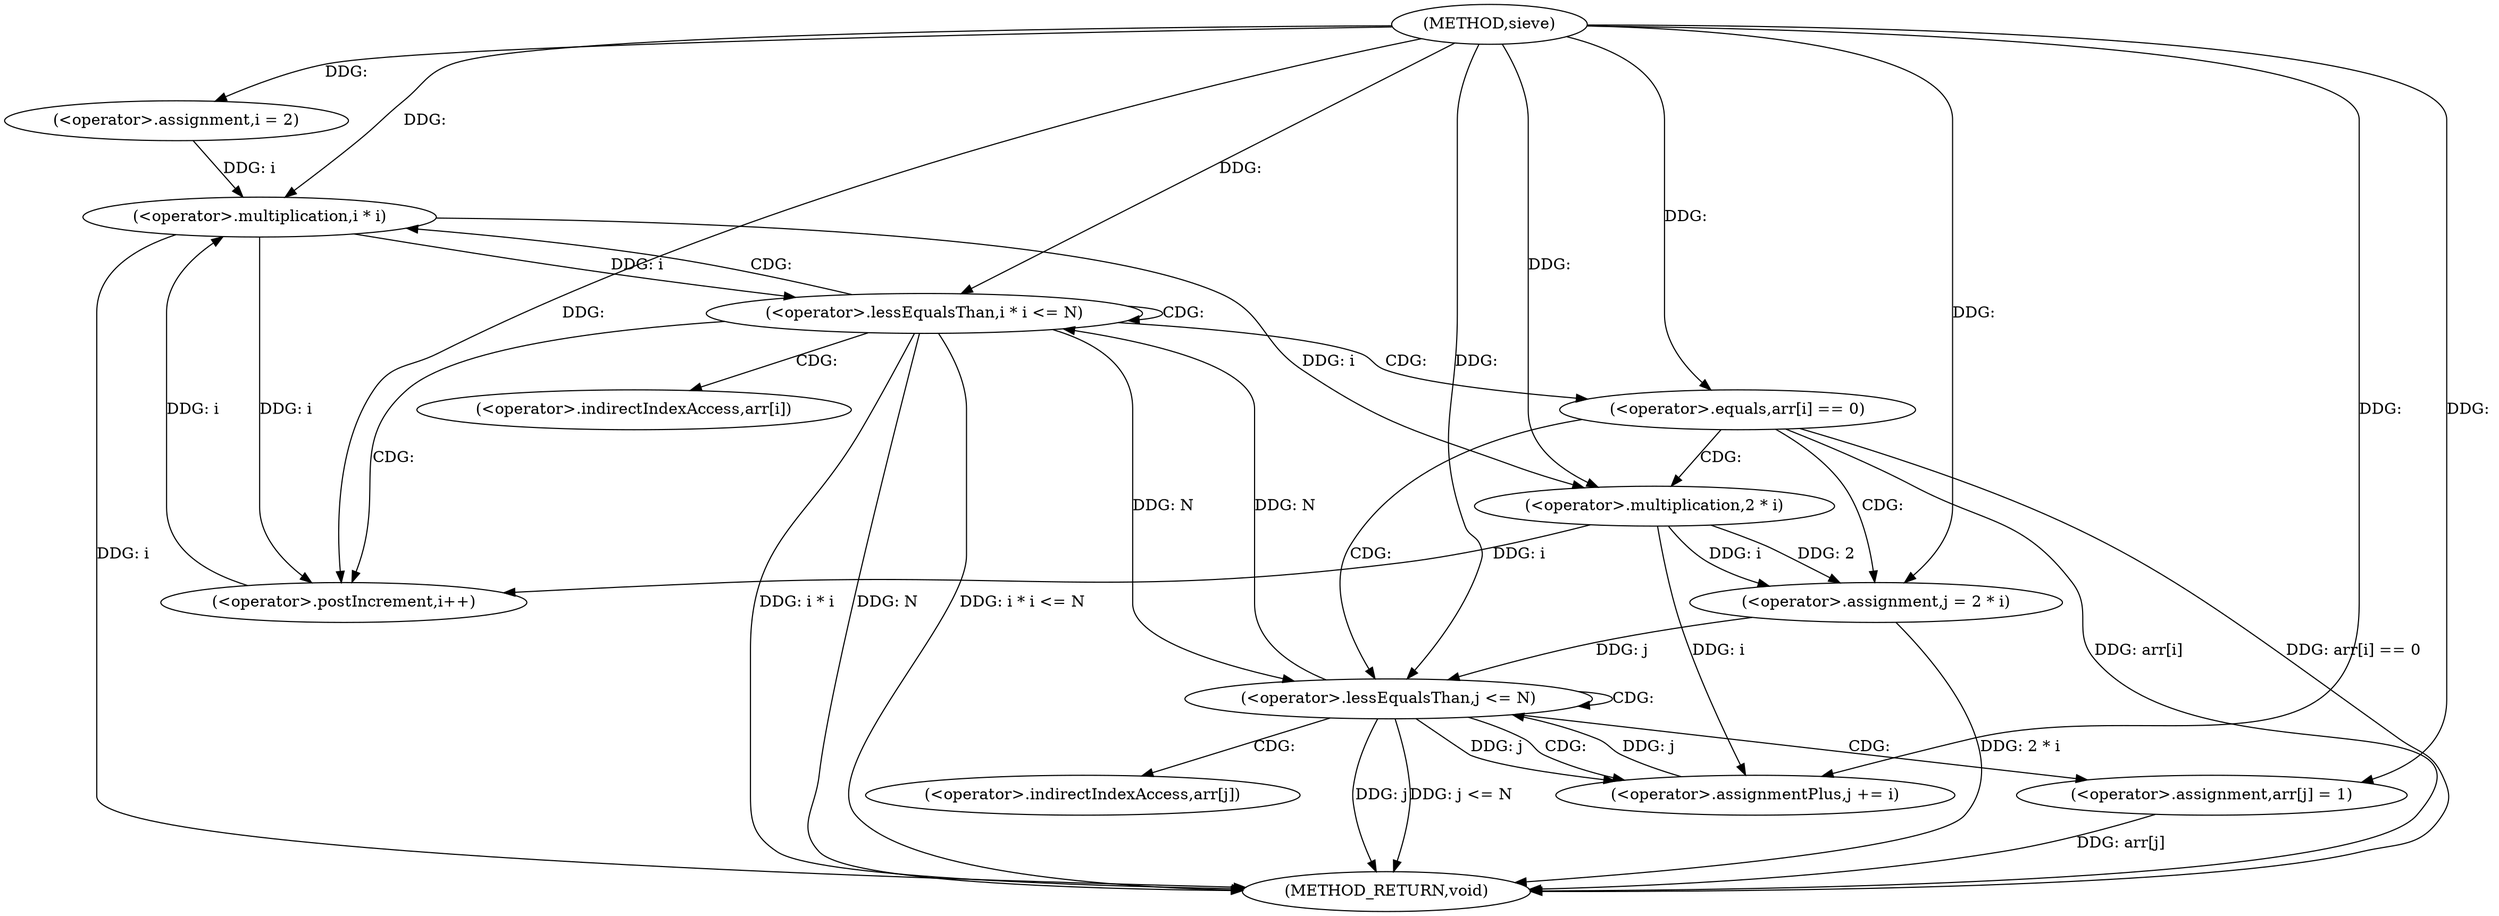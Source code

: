 digraph "sieve" {  
"1000534" [label = "(METHOD,sieve)" ]
"1000575" [label = "(METHOD_RETURN,void)" ]
"1000538" [label = "(<operator>.assignment,i = 2)" ]
"1000541" [label = "(<operator>.lessEqualsThan,i * i <= N)" ]
"1000546" [label = "(<operator>.postIncrement,i++)" ]
"1000542" [label = "(<operator>.multiplication,i * i)" ]
"1000550" [label = "(<operator>.equals,arr[i] == 0)" ]
"1000558" [label = "(<operator>.assignment,j = 2 * i)" ]
"1000563" [label = "(<operator>.lessEqualsThan,j <= N)" ]
"1000566" [label = "(<operator>.assignmentPlus,j += i)" ]
"1000570" [label = "(<operator>.assignment,arr[j] = 1)" ]
"1000560" [label = "(<operator>.multiplication,2 * i)" ]
"1000551" [label = "(<operator>.indirectIndexAccess,arr[i])" ]
"1000571" [label = "(<operator>.indirectIndexAccess,arr[j])" ]
  "1000542" -> "1000575"  [ label = "DDG: i"] 
  "1000541" -> "1000575"  [ label = "DDG: i * i"] 
  "1000541" -> "1000575"  [ label = "DDG: N"] 
  "1000541" -> "1000575"  [ label = "DDG: i * i <= N"] 
  "1000550" -> "1000575"  [ label = "DDG: arr[i]"] 
  "1000550" -> "1000575"  [ label = "DDG: arr[i] == 0"] 
  "1000558" -> "1000575"  [ label = "DDG: 2 * i"] 
  "1000563" -> "1000575"  [ label = "DDG: j"] 
  "1000563" -> "1000575"  [ label = "DDG: j <= N"] 
  "1000570" -> "1000575"  [ label = "DDG: arr[j]"] 
  "1000534" -> "1000538"  [ label = "DDG: "] 
  "1000542" -> "1000541"  [ label = "DDG: i"] 
  "1000563" -> "1000541"  [ label = "DDG: N"] 
  "1000534" -> "1000541"  [ label = "DDG: "] 
  "1000542" -> "1000546"  [ label = "DDG: i"] 
  "1000560" -> "1000546"  [ label = "DDG: i"] 
  "1000534" -> "1000546"  [ label = "DDG: "] 
  "1000538" -> "1000542"  [ label = "DDG: i"] 
  "1000546" -> "1000542"  [ label = "DDG: i"] 
  "1000534" -> "1000542"  [ label = "DDG: "] 
  "1000534" -> "1000550"  [ label = "DDG: "] 
  "1000560" -> "1000558"  [ label = "DDG: 2"] 
  "1000560" -> "1000558"  [ label = "DDG: i"] 
  "1000560" -> "1000566"  [ label = "DDG: i"] 
  "1000534" -> "1000566"  [ label = "DDG: "] 
  "1000534" -> "1000558"  [ label = "DDG: "] 
  "1000558" -> "1000563"  [ label = "DDG: j"] 
  "1000566" -> "1000563"  [ label = "DDG: j"] 
  "1000534" -> "1000563"  [ label = "DDG: "] 
  "1000541" -> "1000563"  [ label = "DDG: N"] 
  "1000563" -> "1000566"  [ label = "DDG: j"] 
  "1000534" -> "1000570"  [ label = "DDG: "] 
  "1000534" -> "1000560"  [ label = "DDG: "] 
  "1000542" -> "1000560"  [ label = "DDG: i"] 
  "1000541" -> "1000546"  [ label = "CDG: "] 
  "1000541" -> "1000551"  [ label = "CDG: "] 
  "1000541" -> "1000550"  [ label = "CDG: "] 
  "1000541" -> "1000541"  [ label = "CDG: "] 
  "1000541" -> "1000542"  [ label = "CDG: "] 
  "1000550" -> "1000563"  [ label = "CDG: "] 
  "1000550" -> "1000558"  [ label = "CDG: "] 
  "1000550" -> "1000560"  [ label = "CDG: "] 
  "1000563" -> "1000571"  [ label = "CDG: "] 
  "1000563" -> "1000570"  [ label = "CDG: "] 
  "1000563" -> "1000563"  [ label = "CDG: "] 
  "1000563" -> "1000566"  [ label = "CDG: "] 
}
